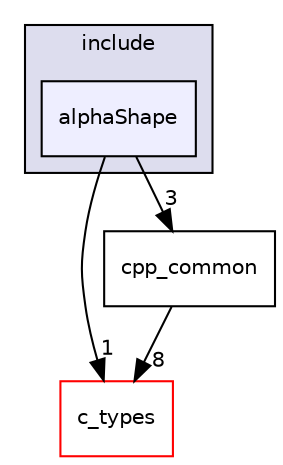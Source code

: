 digraph "alphaShape" {
  compound=true
  node [ fontsize="10", fontname="Helvetica"];
  edge [ labelfontsize="10", labelfontname="Helvetica"];
  subgraph clusterdir_d44c64559bbebec7f509842c48db8b23 {
    graph [ bgcolor="#ddddee", pencolor="black", label="include" fontname="Helvetica", fontsize="10", URL="dir_d44c64559bbebec7f509842c48db8b23.html"]
  dir_3e20b768254daa43f7cafde772fd37ef [shape=box, label="alphaShape", style="filled", fillcolor="#eeeeff", pencolor="black", URL="dir_3e20b768254daa43f7cafde772fd37ef.html"];
  }
  dir_d5995d5871f728649bd47ea0d6428e03 [shape=box label="c_types" fillcolor="white" style="filled" color="red" URL="dir_d5995d5871f728649bd47ea0d6428e03.html"];
  dir_f413d2883acb285bdeb0fac3ae939ed0 [shape=box label="cpp_common" URL="dir_f413d2883acb285bdeb0fac3ae939ed0.html"];
  dir_f413d2883acb285bdeb0fac3ae939ed0->dir_d5995d5871f728649bd47ea0d6428e03 [headlabel="8", labeldistance=1.5 headhref="dir_000012_000049.html"];
  dir_3e20b768254daa43f7cafde772fd37ef->dir_d5995d5871f728649bd47ea0d6428e03 [headlabel="1", labeldistance=1.5 headhref="dir_000070_000049.html"];
  dir_3e20b768254daa43f7cafde772fd37ef->dir_f413d2883acb285bdeb0fac3ae939ed0 [headlabel="3", labeldistance=1.5 headhref="dir_000070_000012.html"];
}
